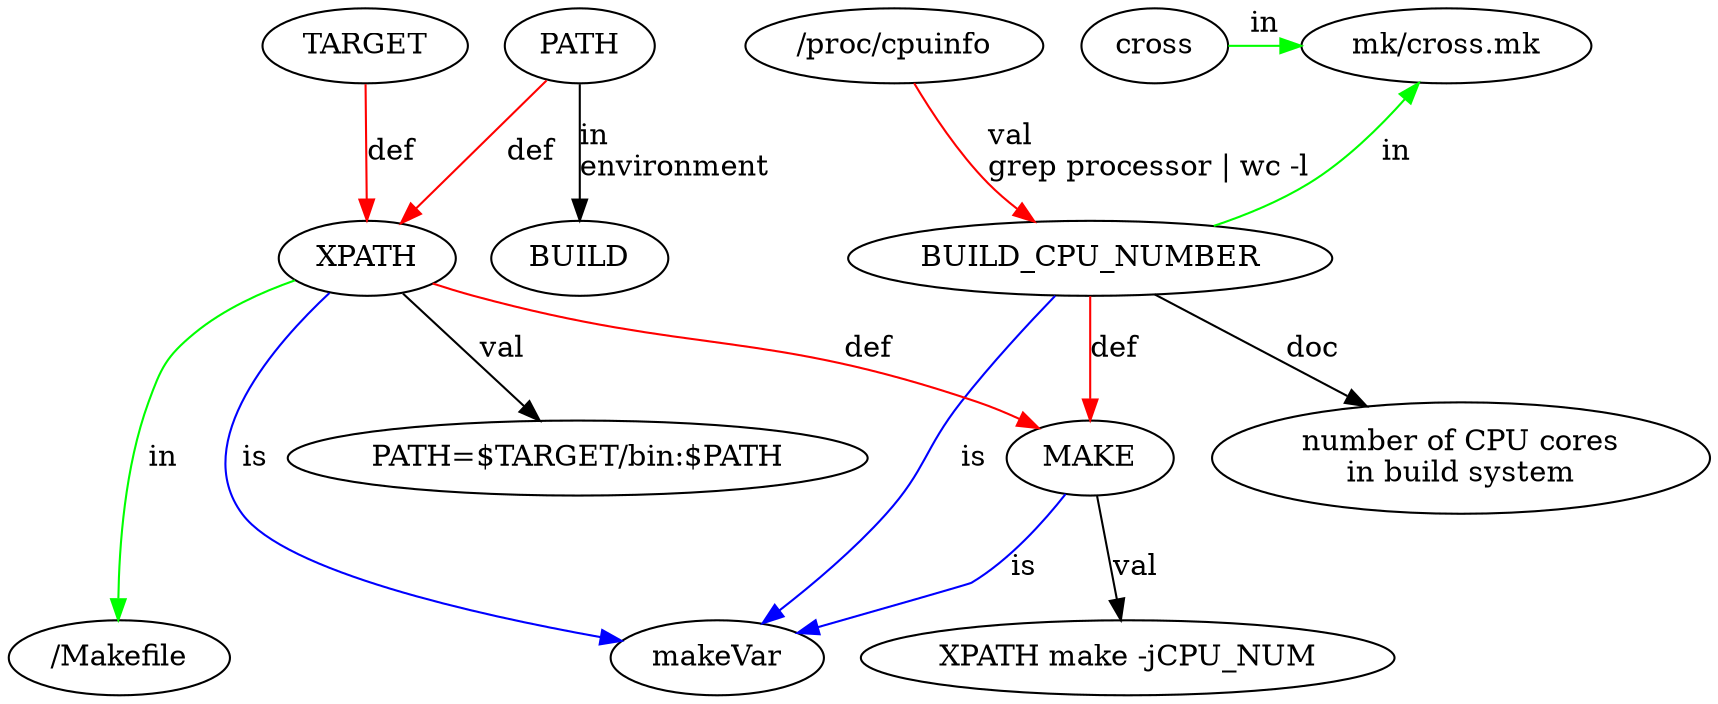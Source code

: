 digraph {

mk [label="mk/cross.mk"];

BUILD_CPU_NUMBER -> mk [label=in,color=green];

BUILD_CPU_NUMBER -> makeVar [label=is,color=blue];
BUILD_CPU_NUMBER -> doc [label="doc"];
"/proc/cpuinfo" ->  BUILD_CPU_NUMBER  [label="val\lgrep processor | wc -l",color=red];

MAKE -> makeVar [label=is,color=blue];
MAKE -> "XPATH make -jCPU_NUM" [label=val];
BUILD_CPU_NUMBER -> MAKE [label=def,color=red];
XPATH -> makeVar [label=is,color=blue];
XPATH -> "/Makefile" [label=in,color=green];
XPATH -> MAKE [label=def,color=red];
XPATH -> "PATH=$TARGET/bin:$PATH" [label=val];
TARGET -> XPATH [label=def,color=red];
PATH -> XPATH [label=def,color=red];
PATH -> BUILD [label="in\lenvironment"];

{rank=same; "/proc/cpuinfo"; mk; cross -> mk [label=in,color=green]; }
doc [label="number of CPU cores\nin build system"];
{rank=same; "/Makefile"; makeVar; }
}
